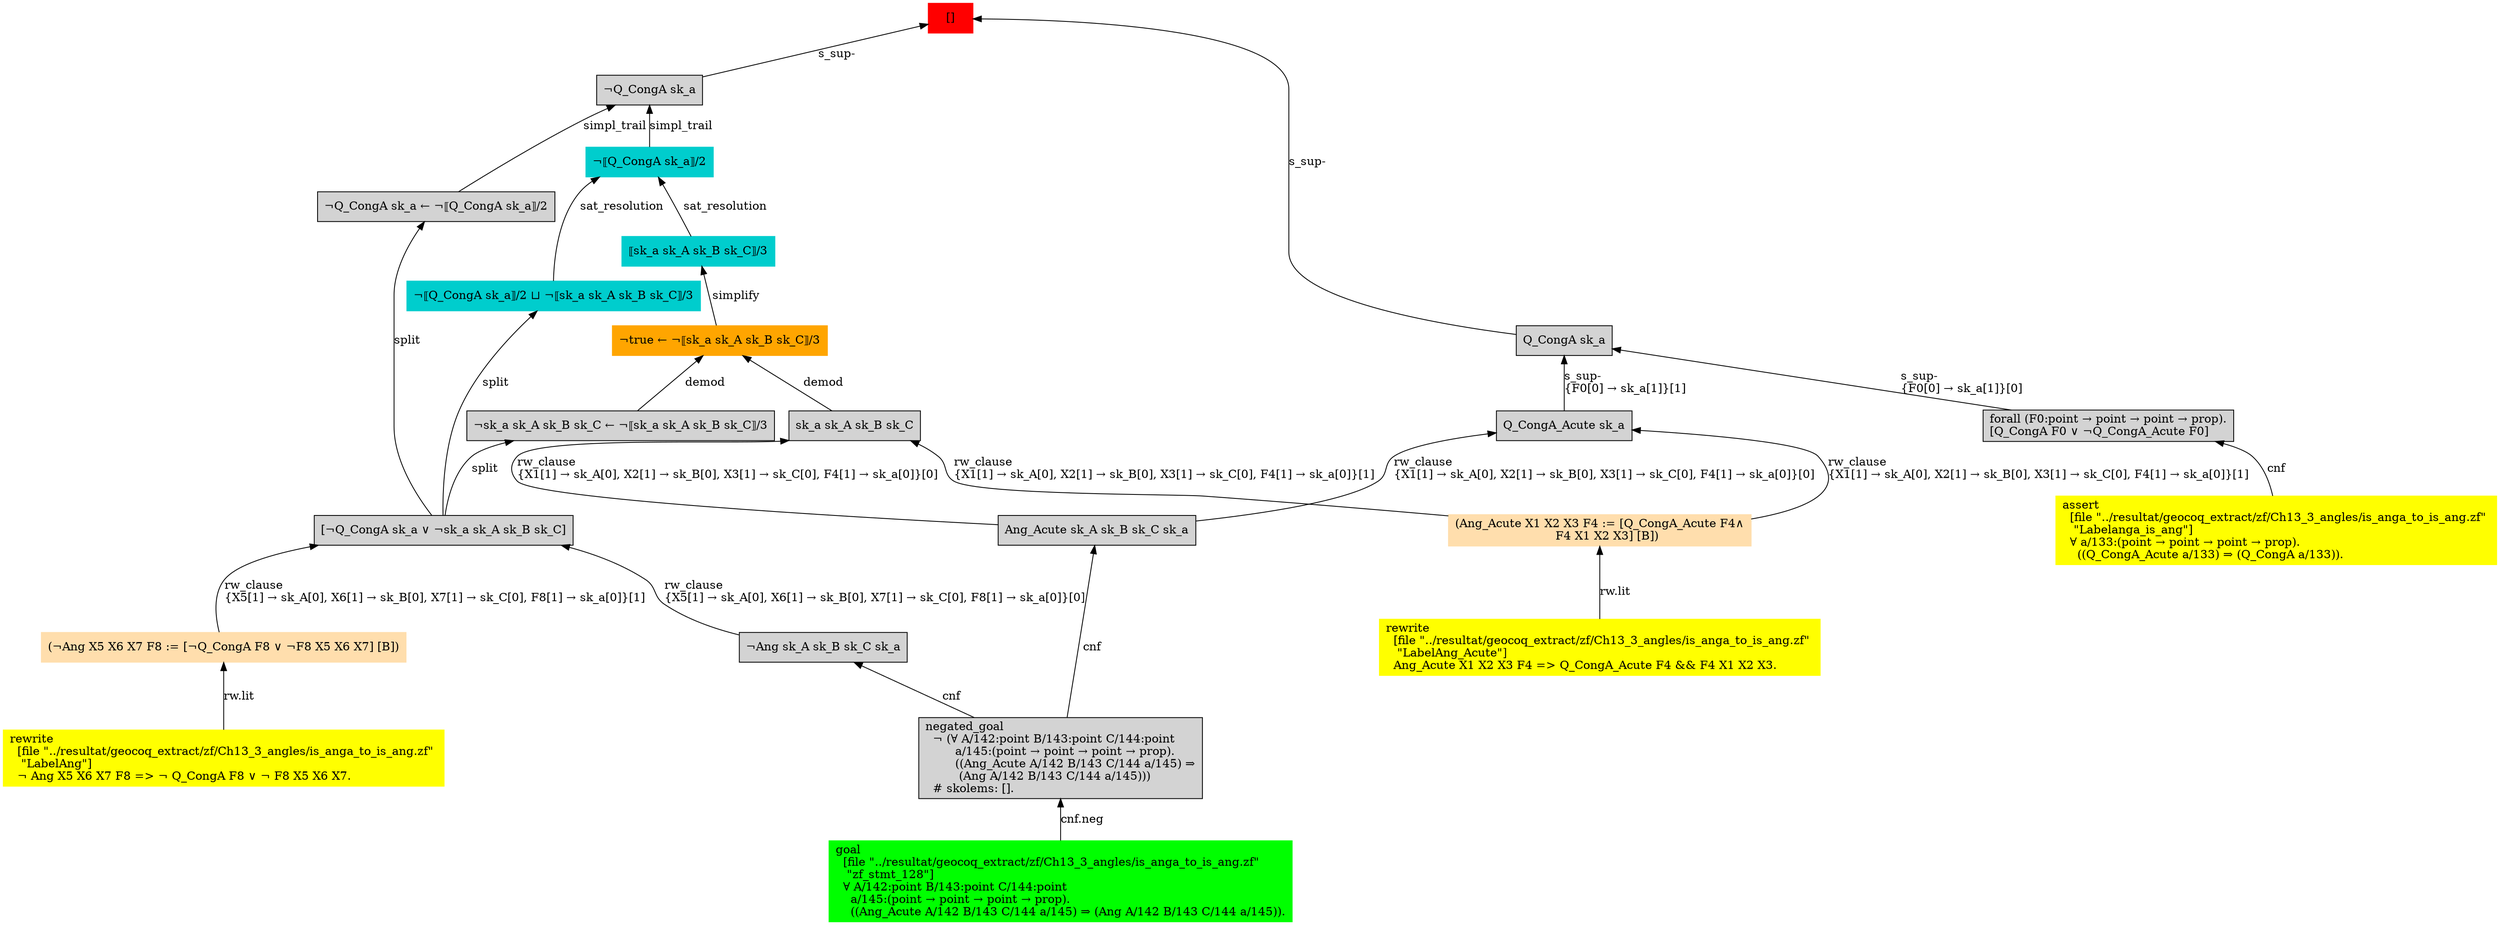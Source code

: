 digraph "unsat_graph" {
  vertex_0 [color=red, label="[]", shape=box, style=filled];
  vertex_0 -> vertex_1 [label="s_sup-\l", dir="back"];
  vertex_1 [shape=box, label="¬Q_CongA sk_a\l", style=filled];
  vertex_1 -> vertex_2 [label="simpl_trail", dir="back"];
  vertex_2 [color=cyan3, shape=box, label="¬⟦Q_CongA sk_a⟧/2\l", style=filled];
  vertex_2 -> vertex_3 [label="sat_resolution", dir="back"];
  vertex_3 [color=cyan3, shape=box, label="⟦sk_a sk_A sk_B sk_C⟧/3\l", style=filled];
  vertex_3 -> vertex_4 [label="simplify", dir="back"];
  vertex_4 [color=orange, shape=box, label="¬true ← ¬⟦sk_a sk_A sk_B sk_C⟧/3\l", style=filled];
  vertex_4 -> vertex_5 [label="demod", dir="back"];
  vertex_5 [shape=box, label="sk_a sk_A sk_B sk_C\l", style=filled];
  vertex_5 -> vertex_6 [label="rw_clause\l\{X1[1] → sk_A[0], X2[1] → sk_B[0], X3[1] → sk_C[0], F4[1] → sk_a[0]\}[1]\l", dir="back"];
  vertex_6 [color=navajowhite, shape=box, label="(Ang_Acute X1 X2 X3 F4 := [Q_CongA_Acute F4∧\l                           F4 X1 X2 X3] [B])\l", style=filled];
  vertex_6 -> vertex_7 [label="rw.lit", dir="back"];
  vertex_7 [color=yellow, shape=box, label="rewrite\l  [file \"../resultat/geocoq_extract/zf/Ch13_3_angles/is_anga_to_is_ang.zf\" \l   \"LabelAng_Acute\"]\l  Ang_Acute X1 X2 X3 F4 =\> Q_CongA_Acute F4 && F4 X1 X2 X3.\l", style=filled];
  vertex_5 -> vertex_8 [label="rw_clause\l\{X1[1] → sk_A[0], X2[1] → sk_B[0], X3[1] → sk_C[0], F4[1] → sk_a[0]\}[0]\l", dir="back"];
  vertex_8 [shape=box, label="Ang_Acute sk_A sk_B sk_C sk_a\l", style=filled];
  vertex_8 -> vertex_9 [label="cnf", dir="back"];
  vertex_9 [shape=box, label="negated_goal\l  ¬ (∀ A/142:point B/143:point C/144:point \l        a/145:(point → point → point → prop).\l        ((Ang_Acute A/142 B/143 C/144 a/145) ⇒\l         (Ang A/142 B/143 C/144 a/145)))\l  # skolems: [].\l", style=filled];
  vertex_9 -> vertex_10 [label="cnf.neg", dir="back"];
  vertex_10 [color=green, shape=box, label="goal\l  [file \"../resultat/geocoq_extract/zf/Ch13_3_angles/is_anga_to_is_ang.zf\" \l   \"zf_stmt_128\"]\l  ∀ A/142:point B/143:point C/144:point \l    a/145:(point → point → point → prop).\l    ((Ang_Acute A/142 B/143 C/144 a/145) ⇒ (Ang A/142 B/143 C/144 a/145)).\l", style=filled];
  vertex_4 -> vertex_11 [label="demod", dir="back"];
  vertex_11 [shape=box, label="¬sk_a sk_A sk_B sk_C ← ¬⟦sk_a sk_A sk_B sk_C⟧/3\l", style=filled];
  vertex_11 -> vertex_12 [label="split", dir="back"];
  vertex_12 [shape=box, label="[¬Q_CongA sk_a ∨ ¬sk_a sk_A sk_B sk_C]\l", style=filled];
  vertex_12 -> vertex_13 [label="rw_clause\l\{X5[1] → sk_A[0], X6[1] → sk_B[0], X7[1] → sk_C[0], F8[1] → sk_a[0]\}[1]\l", dir="back"];
  vertex_13 [color=navajowhite, shape=box, label="(¬Ang X5 X6 X7 F8 := [¬Q_CongA F8 ∨ ¬F8 X5 X6 X7] [B])\l", style=filled];
  vertex_13 -> vertex_14 [label="rw.lit", dir="back"];
  vertex_14 [color=yellow, shape=box, label="rewrite\l  [file \"../resultat/geocoq_extract/zf/Ch13_3_angles/is_anga_to_is_ang.zf\" \l   \"LabelAng\"]\l  ¬ Ang X5 X6 X7 F8 =\> ¬ Q_CongA F8 ∨ ¬ F8 X5 X6 X7.\l", style=filled];
  vertex_12 -> vertex_15 [label="rw_clause\l\{X5[1] → sk_A[0], X6[1] → sk_B[0], X7[1] → sk_C[0], F8[1] → sk_a[0]\}[0]\l", dir="back"];
  vertex_15 [shape=box, label="¬Ang sk_A sk_B sk_C sk_a\l", style=filled];
  vertex_15 -> vertex_9 [label="cnf", dir="back"];
  vertex_2 -> vertex_16 [label="sat_resolution", dir="back"];
  vertex_16 [color=cyan3, shape=box, label="¬⟦Q_CongA sk_a⟧/2 ⊔ ¬⟦sk_a sk_A sk_B sk_C⟧/3\l", style=filled];
  vertex_16 -> vertex_12 [label="split", dir="back"];
  vertex_1 -> vertex_17 [label="simpl_trail", dir="back"];
  vertex_17 [shape=box, label="¬Q_CongA sk_a ← ¬⟦Q_CongA sk_a⟧/2\l", style=filled];
  vertex_17 -> vertex_12 [label="split", dir="back"];
  vertex_0 -> vertex_18 [label="s_sup-\l", dir="back"];
  vertex_18 [shape=box, label="Q_CongA sk_a\l", style=filled];
  vertex_18 -> vertex_19 [label="s_sup-\l\{F0[0] → sk_a[1]\}[0]\l", dir="back"];
  vertex_19 [shape=box, label="forall (F0:point → point → point → prop).\l[Q_CongA F0 ∨ ¬Q_CongA_Acute F0]\l", style=filled];
  vertex_19 -> vertex_20 [label="cnf", dir="back"];
  vertex_20 [color=yellow, shape=box, label="assert\l  [file \"../resultat/geocoq_extract/zf/Ch13_3_angles/is_anga_to_is_ang.zf\" \l   \"Labelanga_is_ang\"]\l  ∀ a/133:(point → point → point → prop).\l    ((Q_CongA_Acute a/133) ⇒ (Q_CongA a/133)).\l", style=filled];
  vertex_18 -> vertex_21 [label="s_sup-\l\{F0[0] → sk_a[1]\}[1]\l", dir="back"];
  vertex_21 [shape=box, label="Q_CongA_Acute sk_a\l", style=filled];
  vertex_21 -> vertex_6 [label="rw_clause\l\{X1[1] → sk_A[0], X2[1] → sk_B[0], X3[1] → sk_C[0], F4[1] → sk_a[0]\}[1]\l", dir="back"];
  vertex_21 -> vertex_8 [label="rw_clause\l\{X1[1] → sk_A[0], X2[1] → sk_B[0], X3[1] → sk_C[0], F4[1] → sk_a[0]\}[0]\l", dir="back"];
  }


